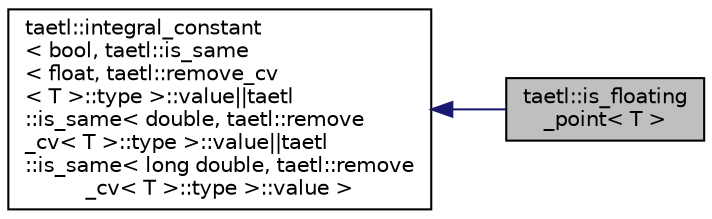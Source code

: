 digraph "taetl::is_floating_point&lt; T &gt;"
{
  edge [fontname="Helvetica",fontsize="10",labelfontname="Helvetica",labelfontsize="10"];
  node [fontname="Helvetica",fontsize="10",shape=record];
  rankdir="LR";
  Node2 [label="taetl::is_floating\l_point\< T \>",height=0.2,width=0.4,color="black", fillcolor="grey75", style="filled", fontcolor="black"];
  Node3 -> Node2 [dir="back",color="midnightblue",fontsize="10",style="solid",fontname="Helvetica"];
  Node3 [label="taetl::integral_constant\l\< bool, taetl::is_same\l\< float, taetl::remove_cv\l\< T \>::type \>::value\|\|taetl\l::is_same\< double, taetl::remove\l_cv\< T \>::type \>::value\|\|taetl\l::is_same\< long double, taetl::remove\l_cv\< T \>::type \>::value \>",height=0.2,width=0.4,color="black", fillcolor="white", style="filled",URL="$structtaetl_1_1integral__constant.html"];
}
